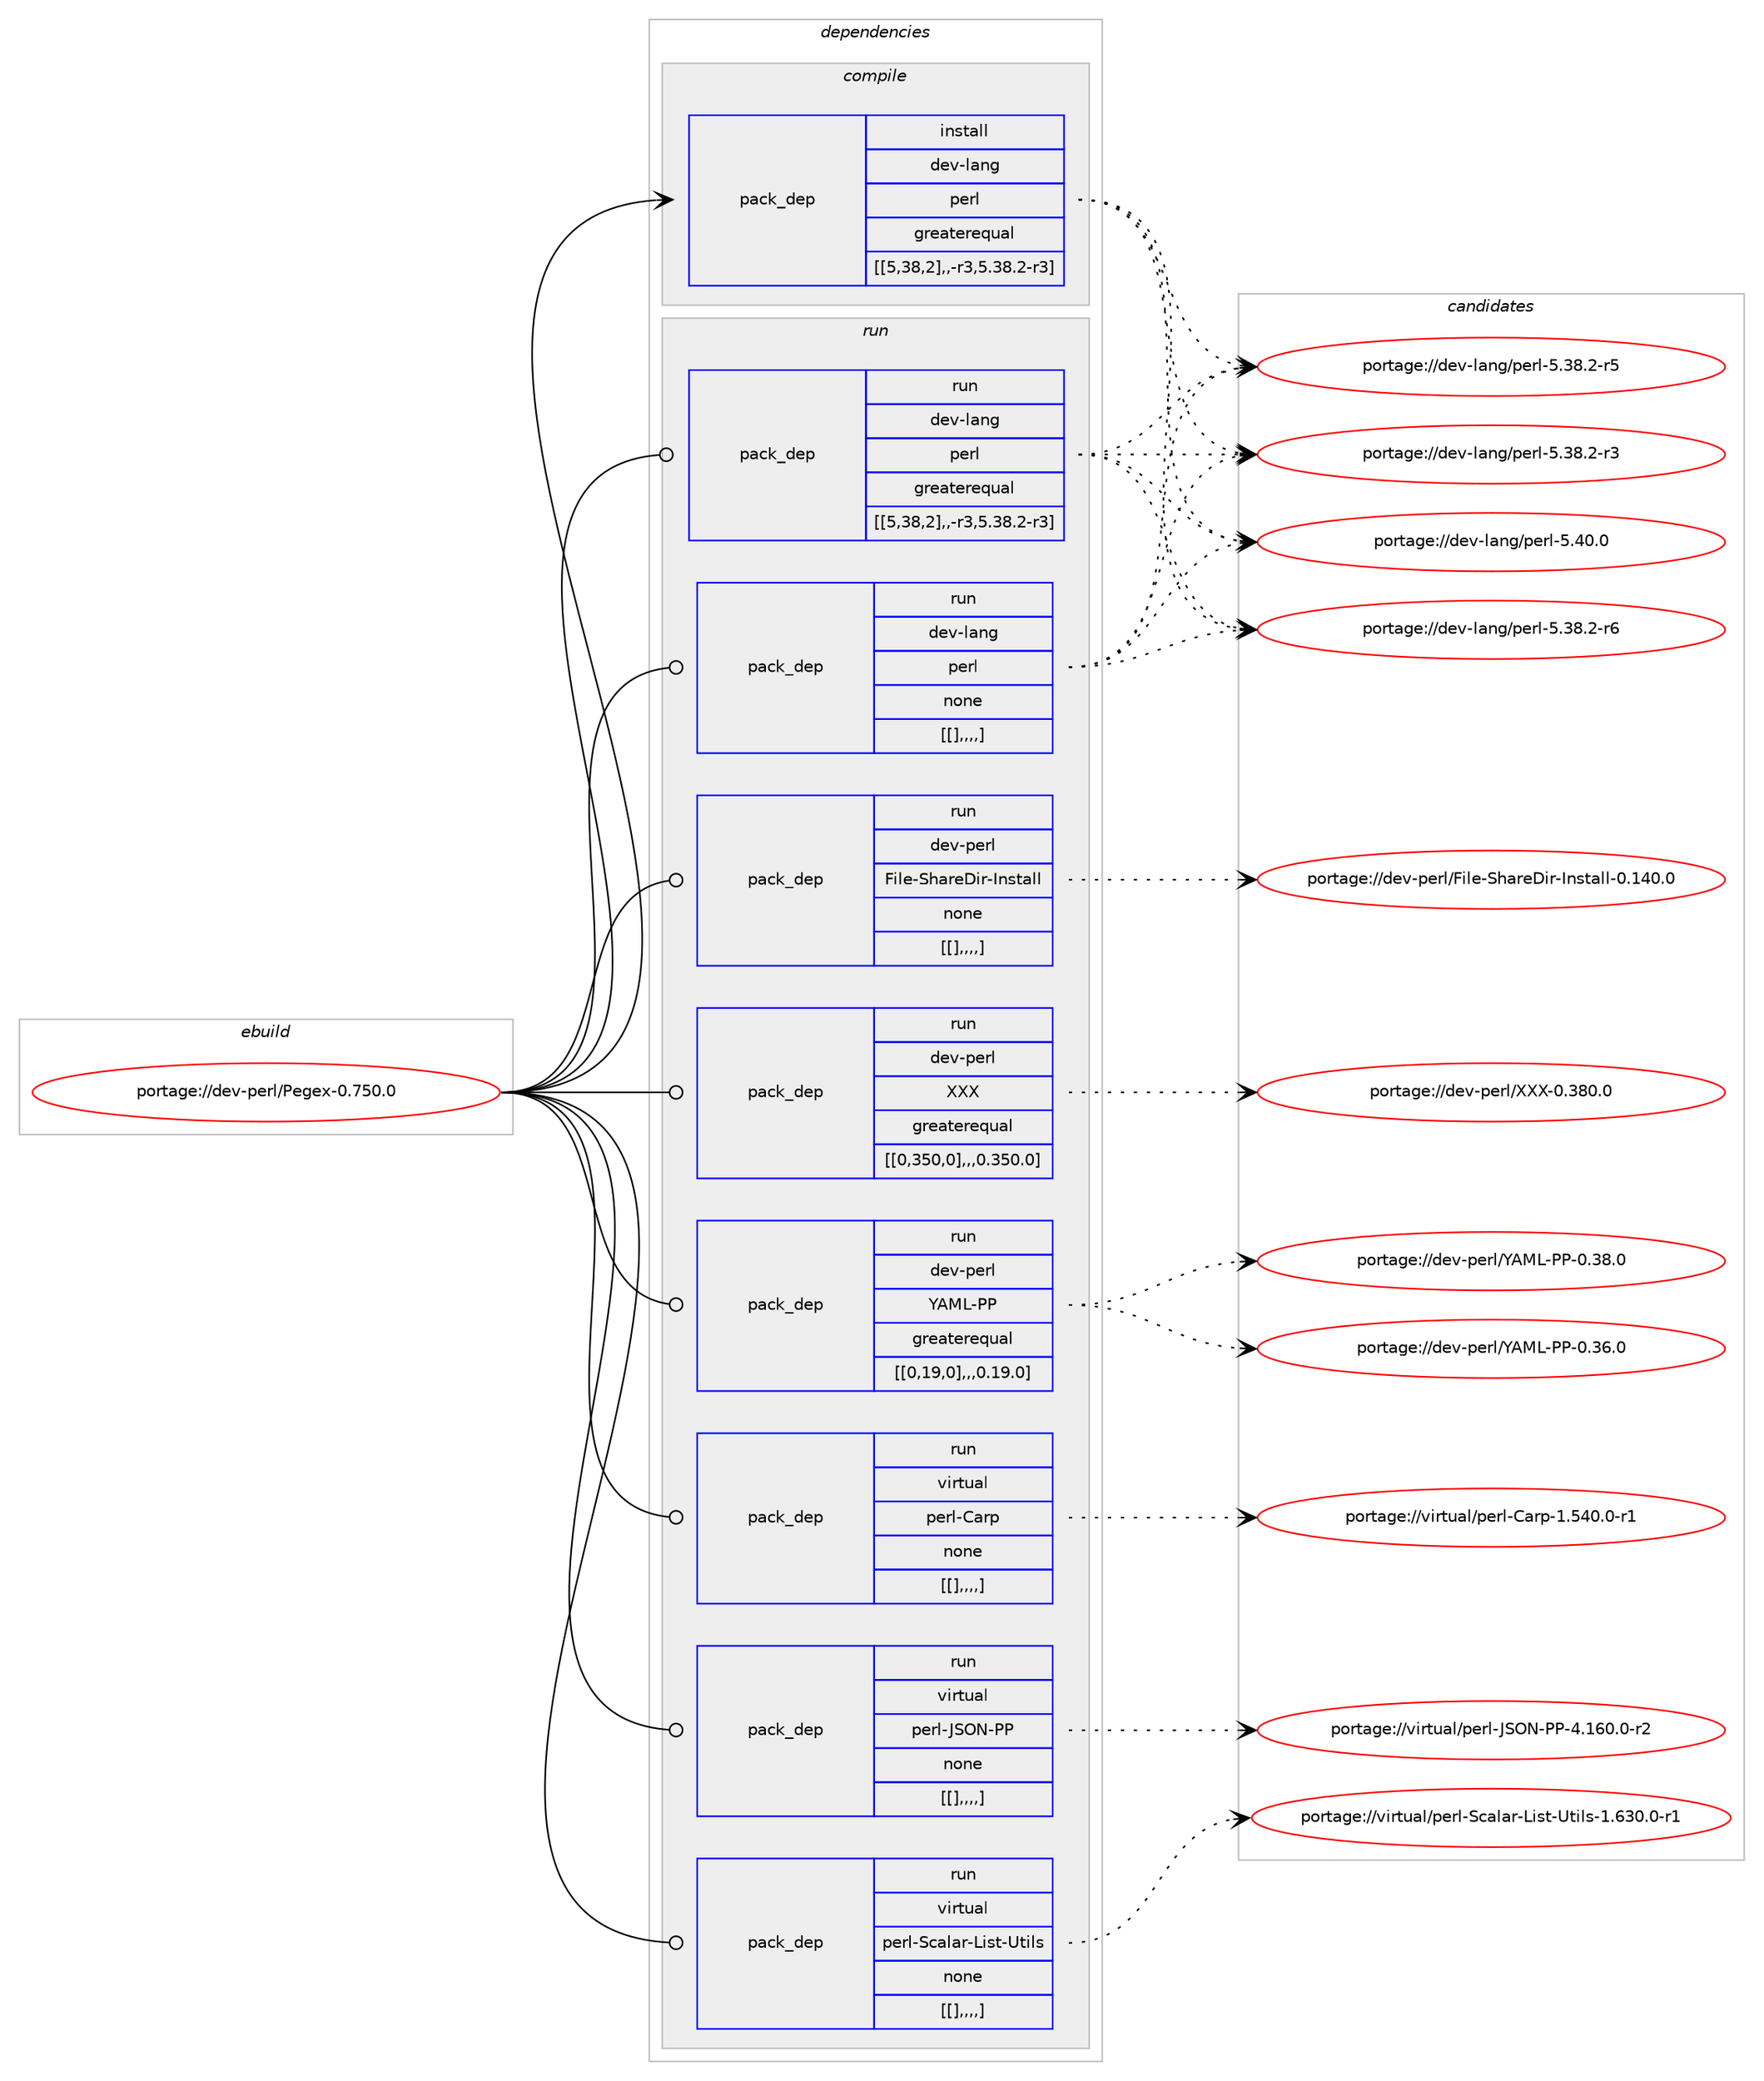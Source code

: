 digraph prolog {

# *************
# Graph options
# *************

newrank=true;
concentrate=true;
compound=true;
graph [rankdir=LR,fontname=Helvetica,fontsize=10,ranksep=1.5];#, ranksep=2.5, nodesep=0.2];
edge  [arrowhead=vee];
node  [fontname=Helvetica,fontsize=10];

# **********
# The ebuild
# **********

subgraph cluster_leftcol {
color=gray;
label=<<i>ebuild</i>>;
id [label="portage://dev-perl/Pegex-0.750.0", color=red, width=4, href="../dev-perl/Pegex-0.750.0.svg"];
}

# ****************
# The dependencies
# ****************

subgraph cluster_midcol {
color=gray;
label=<<i>dependencies</i>>;
subgraph cluster_compile {
fillcolor="#eeeeee";
style=filled;
label=<<i>compile</i>>;
subgraph pack104858 {
dependency137112 [label=<<TABLE BORDER="0" CELLBORDER="1" CELLSPACING="0" CELLPADDING="4" WIDTH="220"><TR><TD ROWSPAN="6" CELLPADDING="30">pack_dep</TD></TR><TR><TD WIDTH="110">install</TD></TR><TR><TD>dev-lang</TD></TR><TR><TD>perl</TD></TR><TR><TD>greaterequal</TD></TR><TR><TD>[[5,38,2],,-r3,5.38.2-r3]</TD></TR></TABLE>>, shape=none, color=blue];
}
id:e -> dependency137112:w [weight=20,style="solid",arrowhead="vee"];
}
subgraph cluster_compileandrun {
fillcolor="#eeeeee";
style=filled;
label=<<i>compile and run</i>>;
}
subgraph cluster_run {
fillcolor="#eeeeee";
style=filled;
label=<<i>run</i>>;
subgraph pack104859 {
dependency137113 [label=<<TABLE BORDER="0" CELLBORDER="1" CELLSPACING="0" CELLPADDING="4" WIDTH="220"><TR><TD ROWSPAN="6" CELLPADDING="30">pack_dep</TD></TR><TR><TD WIDTH="110">run</TD></TR><TR><TD>dev-lang</TD></TR><TR><TD>perl</TD></TR><TR><TD>greaterequal</TD></TR><TR><TD>[[5,38,2],,-r3,5.38.2-r3]</TD></TR></TABLE>>, shape=none, color=blue];
}
id:e -> dependency137113:w [weight=20,style="solid",arrowhead="odot"];
subgraph pack104860 {
dependency137114 [label=<<TABLE BORDER="0" CELLBORDER="1" CELLSPACING="0" CELLPADDING="4" WIDTH="220"><TR><TD ROWSPAN="6" CELLPADDING="30">pack_dep</TD></TR><TR><TD WIDTH="110">run</TD></TR><TR><TD>dev-lang</TD></TR><TR><TD>perl</TD></TR><TR><TD>none</TD></TR><TR><TD>[[],,,,]</TD></TR></TABLE>>, shape=none, color=blue];
}
id:e -> dependency137114:w [weight=20,style="solid",arrowhead="odot"];
subgraph pack104861 {
dependency137115 [label=<<TABLE BORDER="0" CELLBORDER="1" CELLSPACING="0" CELLPADDING="4" WIDTH="220"><TR><TD ROWSPAN="6" CELLPADDING="30">pack_dep</TD></TR><TR><TD WIDTH="110">run</TD></TR><TR><TD>dev-perl</TD></TR><TR><TD>File-ShareDir-Install</TD></TR><TR><TD>none</TD></TR><TR><TD>[[],,,,]</TD></TR></TABLE>>, shape=none, color=blue];
}
id:e -> dependency137115:w [weight=20,style="solid",arrowhead="odot"];
subgraph pack104862 {
dependency137116 [label=<<TABLE BORDER="0" CELLBORDER="1" CELLSPACING="0" CELLPADDING="4" WIDTH="220"><TR><TD ROWSPAN="6" CELLPADDING="30">pack_dep</TD></TR><TR><TD WIDTH="110">run</TD></TR><TR><TD>dev-perl</TD></TR><TR><TD>XXX</TD></TR><TR><TD>greaterequal</TD></TR><TR><TD>[[0,350,0],,,0.350.0]</TD></TR></TABLE>>, shape=none, color=blue];
}
id:e -> dependency137116:w [weight=20,style="solid",arrowhead="odot"];
subgraph pack104863 {
dependency137117 [label=<<TABLE BORDER="0" CELLBORDER="1" CELLSPACING="0" CELLPADDING="4" WIDTH="220"><TR><TD ROWSPAN="6" CELLPADDING="30">pack_dep</TD></TR><TR><TD WIDTH="110">run</TD></TR><TR><TD>dev-perl</TD></TR><TR><TD>YAML-PP</TD></TR><TR><TD>greaterequal</TD></TR><TR><TD>[[0,19,0],,,0.19.0]</TD></TR></TABLE>>, shape=none, color=blue];
}
id:e -> dependency137117:w [weight=20,style="solid",arrowhead="odot"];
subgraph pack104864 {
dependency137118 [label=<<TABLE BORDER="0" CELLBORDER="1" CELLSPACING="0" CELLPADDING="4" WIDTH="220"><TR><TD ROWSPAN="6" CELLPADDING="30">pack_dep</TD></TR><TR><TD WIDTH="110">run</TD></TR><TR><TD>virtual</TD></TR><TR><TD>perl-Carp</TD></TR><TR><TD>none</TD></TR><TR><TD>[[],,,,]</TD></TR></TABLE>>, shape=none, color=blue];
}
id:e -> dependency137118:w [weight=20,style="solid",arrowhead="odot"];
subgraph pack104865 {
dependency137119 [label=<<TABLE BORDER="0" CELLBORDER="1" CELLSPACING="0" CELLPADDING="4" WIDTH="220"><TR><TD ROWSPAN="6" CELLPADDING="30">pack_dep</TD></TR><TR><TD WIDTH="110">run</TD></TR><TR><TD>virtual</TD></TR><TR><TD>perl-JSON-PP</TD></TR><TR><TD>none</TD></TR><TR><TD>[[],,,,]</TD></TR></TABLE>>, shape=none, color=blue];
}
id:e -> dependency137119:w [weight=20,style="solid",arrowhead="odot"];
subgraph pack104866 {
dependency137120 [label=<<TABLE BORDER="0" CELLBORDER="1" CELLSPACING="0" CELLPADDING="4" WIDTH="220"><TR><TD ROWSPAN="6" CELLPADDING="30">pack_dep</TD></TR><TR><TD WIDTH="110">run</TD></TR><TR><TD>virtual</TD></TR><TR><TD>perl-Scalar-List-Utils</TD></TR><TR><TD>none</TD></TR><TR><TD>[[],,,,]</TD></TR></TABLE>>, shape=none, color=blue];
}
id:e -> dependency137120:w [weight=20,style="solid",arrowhead="odot"];
}
}

# **************
# The candidates
# **************

subgraph cluster_choices {
rank=same;
color=gray;
label=<<i>candidates</i>>;

subgraph choice104858 {
color=black;
nodesep=1;
choice10010111845108971101034711210111410845534652484648 [label="portage://dev-lang/perl-5.40.0", color=red, width=4,href="../dev-lang/perl-5.40.0.svg"];
choice100101118451089711010347112101114108455346515646504511454 [label="portage://dev-lang/perl-5.38.2-r6", color=red, width=4,href="../dev-lang/perl-5.38.2-r6.svg"];
choice100101118451089711010347112101114108455346515646504511453 [label="portage://dev-lang/perl-5.38.2-r5", color=red, width=4,href="../dev-lang/perl-5.38.2-r5.svg"];
choice100101118451089711010347112101114108455346515646504511451 [label="portage://dev-lang/perl-5.38.2-r3", color=red, width=4,href="../dev-lang/perl-5.38.2-r3.svg"];
dependency137112:e -> choice10010111845108971101034711210111410845534652484648:w [style=dotted,weight="100"];
dependency137112:e -> choice100101118451089711010347112101114108455346515646504511454:w [style=dotted,weight="100"];
dependency137112:e -> choice100101118451089711010347112101114108455346515646504511453:w [style=dotted,weight="100"];
dependency137112:e -> choice100101118451089711010347112101114108455346515646504511451:w [style=dotted,weight="100"];
}
subgraph choice104859 {
color=black;
nodesep=1;
choice10010111845108971101034711210111410845534652484648 [label="portage://dev-lang/perl-5.40.0", color=red, width=4,href="../dev-lang/perl-5.40.0.svg"];
choice100101118451089711010347112101114108455346515646504511454 [label="portage://dev-lang/perl-5.38.2-r6", color=red, width=4,href="../dev-lang/perl-5.38.2-r6.svg"];
choice100101118451089711010347112101114108455346515646504511453 [label="portage://dev-lang/perl-5.38.2-r5", color=red, width=4,href="../dev-lang/perl-5.38.2-r5.svg"];
choice100101118451089711010347112101114108455346515646504511451 [label="portage://dev-lang/perl-5.38.2-r3", color=red, width=4,href="../dev-lang/perl-5.38.2-r3.svg"];
dependency137113:e -> choice10010111845108971101034711210111410845534652484648:w [style=dotted,weight="100"];
dependency137113:e -> choice100101118451089711010347112101114108455346515646504511454:w [style=dotted,weight="100"];
dependency137113:e -> choice100101118451089711010347112101114108455346515646504511453:w [style=dotted,weight="100"];
dependency137113:e -> choice100101118451089711010347112101114108455346515646504511451:w [style=dotted,weight="100"];
}
subgraph choice104860 {
color=black;
nodesep=1;
choice10010111845108971101034711210111410845534652484648 [label="portage://dev-lang/perl-5.40.0", color=red, width=4,href="../dev-lang/perl-5.40.0.svg"];
choice100101118451089711010347112101114108455346515646504511454 [label="portage://dev-lang/perl-5.38.2-r6", color=red, width=4,href="../dev-lang/perl-5.38.2-r6.svg"];
choice100101118451089711010347112101114108455346515646504511453 [label="portage://dev-lang/perl-5.38.2-r5", color=red, width=4,href="../dev-lang/perl-5.38.2-r5.svg"];
choice100101118451089711010347112101114108455346515646504511451 [label="portage://dev-lang/perl-5.38.2-r3", color=red, width=4,href="../dev-lang/perl-5.38.2-r3.svg"];
dependency137114:e -> choice10010111845108971101034711210111410845534652484648:w [style=dotted,weight="100"];
dependency137114:e -> choice100101118451089711010347112101114108455346515646504511454:w [style=dotted,weight="100"];
dependency137114:e -> choice100101118451089711010347112101114108455346515646504511453:w [style=dotted,weight="100"];
dependency137114:e -> choice100101118451089711010347112101114108455346515646504511451:w [style=dotted,weight="100"];
}
subgraph choice104861 {
color=black;
nodesep=1;
choice100101118451121011141084770105108101458310497114101681051144573110115116971081084548464952484648 [label="portage://dev-perl/File-ShareDir-Install-0.140.0", color=red, width=4,href="../dev-perl/File-ShareDir-Install-0.140.0.svg"];
dependency137115:e -> choice100101118451121011141084770105108101458310497114101681051144573110115116971081084548464952484648:w [style=dotted,weight="100"];
}
subgraph choice104862 {
color=black;
nodesep=1;
choice10010111845112101114108478888884548465156484648 [label="portage://dev-perl/XXX-0.380.0", color=red, width=4,href="../dev-perl/XXX-0.380.0.svg"];
dependency137116:e -> choice10010111845112101114108478888884548465156484648:w [style=dotted,weight="100"];
}
subgraph choice104863 {
color=black;
nodesep=1;
choice10010111845112101114108478965777645808045484651564648 [label="portage://dev-perl/YAML-PP-0.38.0", color=red, width=4,href="../dev-perl/YAML-PP-0.38.0.svg"];
choice10010111845112101114108478965777645808045484651544648 [label="portage://dev-perl/YAML-PP-0.36.0", color=red, width=4,href="../dev-perl/YAML-PP-0.36.0.svg"];
dependency137117:e -> choice10010111845112101114108478965777645808045484651564648:w [style=dotted,weight="100"];
dependency137117:e -> choice10010111845112101114108478965777645808045484651544648:w [style=dotted,weight="100"];
}
subgraph choice104864 {
color=black;
nodesep=1;
choice118105114116117971084711210111410845679711411245494653524846484511449 [label="portage://virtual/perl-Carp-1.540.0-r1", color=red, width=4,href="../virtual/perl-Carp-1.540.0-r1.svg"];
dependency137118:e -> choice118105114116117971084711210111410845679711411245494653524846484511449:w [style=dotted,weight="100"];
}
subgraph choice104865 {
color=black;
nodesep=1;
choice1181051141161179710847112101114108457483797845808045524649544846484511450 [label="portage://virtual/perl-JSON-PP-4.160.0-r2", color=red, width=4,href="../virtual/perl-JSON-PP-4.160.0-r2.svg"];
dependency137119:e -> choice1181051141161179710847112101114108457483797845808045524649544846484511450:w [style=dotted,weight="100"];
}
subgraph choice104866 {
color=black;
nodesep=1;
choice118105114116117971084711210111410845839997108971144576105115116458511610510811545494654514846484511449 [label="portage://virtual/perl-Scalar-List-Utils-1.630.0-r1", color=red, width=4,href="../virtual/perl-Scalar-List-Utils-1.630.0-r1.svg"];
dependency137120:e -> choice118105114116117971084711210111410845839997108971144576105115116458511610510811545494654514846484511449:w [style=dotted,weight="100"];
}
}

}
